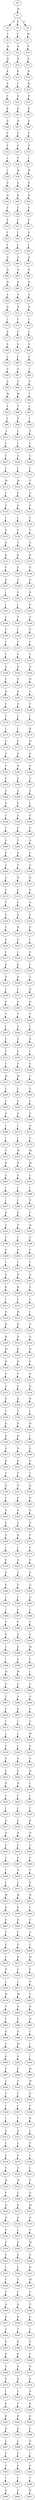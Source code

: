 strict digraph  {
	S0 -> S1 [ label = M ];
	S1 -> S2 [ label = A ];
	S1 -> S3 [ label = P ];
	S1 -> S4 [ label = G ];
	S2 -> S5 [ label = I ];
	S3 -> S6 [ label = I ];
	S4 -> S7 [ label = M ];
	S5 -> S8 [ label = R ];
	S6 -> S9 [ label = R ];
	S7 -> S10 [ label = P ];
	S8 -> S11 [ label = R ];
	S9 -> S12 [ label = K ];
	S10 -> S13 [ label = R ];
	S11 -> S14 [ label = K ];
	S12 -> S15 [ label = K ];
	S13 -> S16 [ label = K ];
	S14 -> S17 [ label = S ];
	S15 -> S18 [ label = T ];
	S16 -> S19 [ label = K ];
	S17 -> S20 [ label = T ];
	S18 -> S21 [ label = N ];
	S19 -> S22 [ label = P ];
	S20 -> S23 [ label = K ];
	S21 -> S24 [ label = K ];
	S22 -> S25 [ label = K ];
	S23 -> S26 [ label = S ];
	S24 -> S27 [ label = N ];
	S25 -> S28 [ label = S ];
	S26 -> S29 [ label = P ];
	S27 -> S30 [ label = P ];
	S28 -> S31 [ label = P ];
	S29 -> S32 [ label = P ];
	S30 -> S33 [ label = P ];
	S31 -> S34 [ label = P ];
	S32 -> S35 [ label = I ];
	S33 -> S36 [ label = V ];
	S34 -> S37 [ label = I ];
	S35 -> S38 [ label = L ];
	S36 -> S39 [ label = M ];
	S37 -> S40 [ label = M ];
	S38 -> S41 [ label = S ];
	S39 -> S42 [ label = S ];
	S40 -> S43 [ label = S ];
	S41 -> S44 [ label = H ];
	S42 -> S45 [ label = H ];
	S43 -> S46 [ label = H ];
	S44 -> S47 [ label = E ];
	S45 -> S48 [ label = E ];
	S46 -> S49 [ label = E ];
	S47 -> S50 [ label = F ];
	S48 -> S51 [ label = F ];
	S49 -> S52 [ label = F ];
	S50 -> S53 [ label = I ];
	S51 -> S54 [ label = I ];
	S52 -> S55 [ label = V ];
	S53 -> S56 [ label = L ];
	S54 -> S57 [ label = I ];
	S55 -> S58 [ label = I ];
	S56 -> S59 [ label = Q ];
	S57 -> S60 [ label = Q ];
	S58 -> S61 [ label = Q ];
	S59 -> S62 [ label = N ];
	S60 -> S63 [ label = N ];
	S61 -> S64 [ label = N ];
	S62 -> S65 [ label = H ];
	S63 -> S66 [ label = H ];
	S64 -> S67 [ label = H ];
	S65 -> S68 [ label = A ];
	S66 -> S69 [ label = A ];
	S67 -> S70 [ label = A ];
	S68 -> S71 [ label = D ];
	S69 -> S72 [ label = D ];
	S70 -> S73 [ label = D ];
	S71 -> S74 [ label = I ];
	S72 -> S75 [ label = I ];
	S73 -> S76 [ label = I ];
	S74 -> S77 [ label = V ];
	S75 -> S78 [ label = V ];
	S76 -> S79 [ label = L ];
	S77 -> S80 [ label = S ];
	S78 -> S81 [ label = S ];
	S79 -> S82 [ label = A ];
	S80 -> S83 [ label = C ];
	S81 -> S84 [ label = C ];
	S82 -> S85 [ label = C ];
	S83 -> S86 [ label = V ];
	S84 -> S87 [ label = V ];
	S85 -> S88 [ label = I ];
	S86 -> S89 [ label = A ];
	S87 -> S90 [ label = A ];
	S88 -> S91 [ label = A ];
	S89 -> S92 [ label = M ];
	S90 -> S93 [ label = M ];
	S91 -> S94 [ label = I ];
	S92 -> S95 [ label = V ];
	S93 -> S96 [ label = V ];
	S94 -> S97 [ label = L ];
	S95 -> S98 [ label = F ];
	S96 -> S99 [ label = F ];
	S97 -> S100 [ label = I ];
	S98 -> S101 [ label = L ];
	S99 -> S102 [ label = L ];
	S100 -> S103 [ label = V ];
	S101 -> S104 [ label = L ];
	S102 -> S105 [ label = L ];
	S103 -> S106 [ label = L ];
	S104 -> S107 [ label = G ];
	S105 -> S108 [ label = G ];
	S106 -> S109 [ label = G ];
	S107 -> S110 [ label = L ];
	S108 -> S111 [ label = L ];
	S109 -> S112 [ label = L ];
	S110 -> S113 [ label = M ];
	S111 -> S114 [ label = M ];
	S112 -> S115 [ label = V ];
	S113 -> S116 [ label = F ];
	S114 -> S117 [ label = F ];
	S115 -> S118 [ label = A ];
	S116 -> S119 [ label = E ];
	S117 -> S120 [ label = E ];
	S118 -> S121 [ label = E ];
	S119 -> S122 [ label = I ];
	S120 -> S123 [ label = I ];
	S121 -> S124 [ label = I ];
	S122 -> S125 [ label = S ];
	S123 -> S126 [ label = T ];
	S124 -> S127 [ label = T ];
	S125 -> S128 [ label = A ];
	S126 -> S129 [ label = S ];
	S127 -> S130 [ label = A ];
	S128 -> S131 [ label = K ];
	S129 -> S132 [ label = K ];
	S130 -> S133 [ label = K ];
	S131 -> S134 [ label = V ];
	S132 -> S135 [ label = F ];
	S133 -> S136 [ label = V ];
	S134 -> S137 [ label = A ];
	S135 -> S138 [ label = A ];
	S136 -> S139 [ label = S ];
	S137 -> S140 [ label = I ];
	S138 -> S141 [ label = V ];
	S139 -> S142 [ label = R ];
	S140 -> S143 [ label = I ];
	S141 -> S144 [ label = I ];
	S142 -> S145 [ label = V ];
	S143 -> S146 [ label = F ];
	S144 -> S147 [ label = F ];
	S145 -> S148 [ label = F ];
	S146 -> S149 [ label = V ];
	S147 -> S150 [ label = I ];
	S148 -> S151 [ label = V ];
	S149 -> S152 [ label = T ];
	S150 -> S153 [ label = T ];
	S151 -> S154 [ label = F ];
	S152 -> S155 [ label = L ];
	S153 -> S156 [ label = V ];
	S154 -> S157 [ label = L ];
	S155 -> S158 [ label = Q ];
	S156 -> S159 [ label = Q ];
	S157 -> S160 [ label = Q ];
	S158 -> S161 [ label = Y ];
	S159 -> S162 [ label = Y ];
	S160 -> S163 [ label = H ];
	S161 -> S164 [ label = N ];
	S162 -> S165 [ label = N ];
	S163 -> S166 [ label = G ];
	S164 -> S167 [ label = V ];
	S165 -> S168 [ label = V ];
	S166 -> S169 [ label = F ];
	S167 -> S170 [ label = T ];
	S168 -> S171 [ label = T ];
	S169 -> S172 [ label = I ];
	S170 -> S173 [ label = L ];
	S171 -> S174 [ label = I ];
	S172 -> S175 [ label = K ];
	S173 -> S176 [ label = P ];
	S174 -> S177 [ label = S ];
	S175 -> S178 [ label = N ];
	S176 -> S179 [ label = A ];
	S177 -> S180 [ label = A ];
	S178 -> S181 [ label = E ];
	S179 -> S182 [ label = T ];
	S180 -> S183 [ label = N ];
	S181 -> S184 [ label = E ];
	S182 -> S185 [ label = E ];
	S183 -> S186 [ label = E ];
	S184 -> S187 [ label = G ];
	S185 -> S188 [ label = E ];
	S186 -> S189 [ label = G ];
	S187 -> S190 [ label = E ];
	S188 -> S191 [ label = Q ];
	S189 -> S192 [ label = P ];
	S190 -> S193 [ label = L ];
	S191 -> S194 [ label = A ];
	S192 -> S195 [ label = E ];
	S193 -> S196 [ label = E ];
	S194 -> S197 [ label = T ];
	S195 -> S198 [ label = E ];
	S196 -> S199 [ label = P ];
	S197 -> S200 [ label = E ];
	S198 -> S201 [ label = T ];
	S199 -> S202 [ label = A ];
	S200 -> S203 [ label = S ];
	S201 -> S204 [ label = A ];
	S202 -> S205 [ label = V ];
	S203 -> S206 [ label = A ];
	S204 -> S207 [ label = V ];
	S205 -> S208 [ label = G ];
	S206 -> S209 [ label = S ];
	S207 -> S210 [ label = N ];
	S208 -> S211 [ label = K ];
	S209 -> S212 [ label = F ];
	S210 -> S213 [ label = Y ];
	S211 -> S214 [ label = D ];
	S212 -> S215 [ label = Y ];
	S213 -> S216 [ label = F ];
	S214 -> S217 [ label = A ];
	S215 -> S218 [ label = Y ];
	S216 -> S219 [ label = H ];
	S217 -> S220 [ label = F ];
	S218 -> S221 [ label = Y ];
	S219 -> S222 [ label = H ];
	S220 -> S223 [ label = P ];
	S221 -> S224 [ label = G ];
	S222 -> S225 [ label = G ];
	S223 -> S226 [ label = I ];
	S224 -> S227 [ label = I ];
	S225 -> S228 [ label = I ];
	S226 -> S229 [ label = E ];
	S227 -> S230 [ label = K ];
	S228 -> S231 [ label = K ];
	S229 -> S232 [ label = F ];
	S230 -> S233 [ label = D ];
	S231 -> S234 [ label = D ];
	S232 -> S235 [ label = T ];
	S233 -> S236 [ label = L ];
	S234 -> S237 [ label = L ];
	S235 -> S238 [ label = R ];
	S236 -> S239 [ label = A ];
	S237 -> S240 [ label = A ];
	S238 -> S241 [ label = G ];
	S239 -> S242 [ label = T ];
	S240 -> S243 [ label = T ];
	S241 -> S244 [ label = Y ];
	S242 -> S245 [ label = I ];
	S243 -> S246 [ label = V ];
	S244 -> S247 [ label = L ];
	S245 -> S248 [ label = F ];
	S246 -> S249 [ label = F ];
	S247 -> S250 [ label = D ];
	S248 -> S251 [ label = F ];
	S249 -> S252 [ label = F ];
	S250 -> S253 [ label = I ];
	S251 -> S254 [ label = Y ];
	S252 -> S255 [ label = Y ];
	S253 -> S256 [ label = F ];
	S254 -> S257 [ label = M ];
	S255 -> S258 [ label = M ];
	S256 -> S259 [ label = T ];
	S257 -> S260 [ label = L ];
	S258 -> S261 [ label = L ];
	S259 -> S262 [ label = V ];
	S260 -> S263 [ label = V ];
	S261 -> S264 [ label = V ];
	S262 -> S265 [ label = L ];
	S263 -> S266 [ label = A ];
	S264 -> S267 [ label = A ];
	S265 -> S268 [ label = F ];
	S266 -> S269 [ label = I ];
	S267 -> S270 [ label = I ];
	S268 -> S271 [ label = Q ];
	S269 -> S272 [ label = I ];
	S270 -> S273 [ label = I ];
	S271 -> S274 [ label = A ];
	S272 -> S275 [ label = V ];
	S273 -> S276 [ label = M ];
	S274 -> S277 [ label = M ];
	S275 -> S278 [ label = H ];
	S276 -> S279 [ label = H ];
	S277 -> S280 [ label = M ];
	S278 -> S281 [ label = A ];
	S279 -> S282 [ label = A ];
	S280 -> S283 [ label = L ];
	S281 -> S284 [ label = I ];
	S282 -> S285 [ label = I ];
	S283 -> S286 [ label = I ];
	S284 -> S287 [ label = I ];
	S285 -> S288 [ label = I ];
	S286 -> S289 [ label = V ];
	S287 -> S290 [ label = Q ];
	S288 -> S291 [ label = Q ];
	S289 -> S292 [ label = V ];
	S290 -> S293 [ label = E ];
	S291 -> S294 [ label = E ];
	S292 -> S295 [ label = H ];
	S293 -> S296 [ label = Y ];
	S294 -> S297 [ label = Y ];
	S295 -> S298 [ label = A ];
	S296 -> S299 [ label = V ];
	S297 -> S300 [ label = V ];
	S298 -> S301 [ label = V ];
	S299 -> S302 [ label = L ];
	S300 -> S303 [ label = L ];
	S301 -> S304 [ label = I ];
	S302 -> S305 [ label = D ];
	S303 -> S306 [ label = D ];
	S304 -> S307 [ label = Q ];
	S305 -> S308 [ label = K ];
	S306 -> S309 [ label = K ];
	S307 -> S310 [ label = E ];
	S308 -> S311 [ label = I ];
	S309 -> S312 [ label = L ];
	S310 -> S313 [ label = Y ];
	S311 -> S314 [ label = N ];
	S312 -> S315 [ label = N ];
	S313 -> S316 [ label = I ];
	S314 -> S317 [ label = R ];
	S315 -> S318 [ label = K ];
	S316 -> S319 [ label = V ];
	S317 -> S320 [ label = R ];
	S318 -> S321 [ label = K ];
	S319 -> S322 [ label = D ];
	S320 -> S323 [ label = M ];
	S321 -> S324 [ label = K ];
	S322 -> S325 [ label = K ];
	S323 -> S326 [ label = H ];
	S324 -> S327 [ label = H ];
	S325 -> S328 [ label = V ];
	S326 -> S329 [ label = F ];
	S327 -> S330 [ label = F ];
	S328 -> S331 [ label = S ];
	S329 -> S332 [ label = S ];
	S330 -> S333 [ label = S ];
	S331 -> S334 [ label = K ];
	S332 -> S335 [ label = K ];
	S333 -> S336 [ label = K ];
	S334 -> S337 [ label = K ];
	S335 -> S338 [ label = T ];
	S336 -> S339 [ label = T ];
	S337 -> S340 [ label = L ];
	S338 -> S341 [ label = K ];
	S339 -> S342 [ label = K ];
	S340 -> S343 [ label = H ];
	S341 -> S344 [ label = H ];
	S342 -> S345 [ label = H ];
	S343 -> S346 [ label = L ];
	S344 -> S347 [ label = S ];
	S345 -> S348 [ label = S ];
	S346 -> S349 [ label = S ];
	S347 -> S350 [ label = K ];
	S348 -> S351 [ label = K ];
	S349 -> S352 [ label = K ];
	S350 -> S353 [ label = F ];
	S351 -> S354 [ label = F ];
	S352 -> S355 [ label = T ];
	S353 -> S356 [ label = N ];
	S354 -> S357 [ label = N ];
	S355 -> S358 [ label = K ];
	S356 -> S359 [ label = E ];
	S357 -> S360 [ label = E ];
	S358 -> S361 [ label = N ];
	S359 -> S362 [ label = S ];
	S360 -> S363 [ label = S ];
	S361 -> S364 [ label = S ];
	S362 -> S365 [ label = G ];
	S363 -> S366 [ label = G ];
	S364 -> S367 [ label = R ];
	S365 -> S368 [ label = Q ];
	S366 -> S369 [ label = Q ];
	S367 -> S370 [ label = F ];
	S368 -> S371 [ label = L ];
	S369 -> S372 [ label = L ];
	S370 -> S373 [ label = S ];
	S371 -> S374 [ label = S ];
	S372 -> S375 [ label = S ];
	S373 -> S376 [ label = E ];
	S374 -> S377 [ label = A ];
	S375 -> S378 [ label = A ];
	S376 -> S379 [ label = S ];
	S377 -> S380 [ label = F ];
	S378 -> S381 [ label = F ];
	S379 -> S382 [ label = G ];
	S380 -> S383 [ label = Y ];
	S381 -> S384 [ label = Y ];
	S382 -> S385 [ label = Q ];
	S383 -> S386 [ label = L ];
	S384 -> S387 [ label = L ];
	S385 -> S388 [ label = L ];
	S386 -> S389 [ label = F ];
	S387 -> S390 [ label = F ];
	S388 -> S391 [ label = L ];
	S389 -> S392 [ label = S ];
	S390 -> S393 [ label = S ];
	S391 -> S394 [ label = V ];
	S392 -> S395 [ label = C ];
	S393 -> S396 [ label = F ];
	S394 -> S397 [ label = W ];
	S395 -> S398 [ label = I ];
	S396 -> S399 [ label = A ];
	S397 -> S400 [ label = C ];
	S398 -> S401 [ label = W ];
	S399 -> S402 [ label = W ];
	S400 -> S403 [ label = I ];
	S401 -> S404 [ label = G ];
	S402 -> S405 [ label = G ];
	S403 -> S406 [ label = V ];
	S404 -> S407 [ label = T ];
	S405 -> S408 [ label = A ];
	S406 -> S409 [ label = A ];
	S407 -> S410 [ label = F ];
	S408 -> S411 [ label = S ];
	S409 -> S412 [ label = V ];
	S410 -> S413 [ label = I ];
	S411 -> S414 [ label = I ];
	S412 -> S415 [ label = G ];
	S413 -> S416 [ label = L ];
	S414 -> S417 [ label = L ];
	S415 -> S418 [ label = W ];
	S416 -> S419 [ label = V ];
	S417 -> S420 [ label = L ];
	S418 -> S421 [ label = S ];
	S419 -> S422 [ label = S ];
	S420 -> S423 [ label = S ];
	S421 -> S424 [ label = A ];
	S422 -> S425 [ label = E ];
	S423 -> S426 [ label = E ];
	S424 -> S427 [ label = H ];
	S425 -> S428 [ label = N ];
	S426 -> S429 [ label = N ];
	S427 -> S430 [ label = L ];
	S428 -> S431 [ label = Y ];
	S429 -> S432 [ label = F ];
	S430 -> S433 [ label = I ];
	S431 -> S434 [ label = I ];
	S432 -> S435 [ label = L ];
	S433 -> S436 [ label = I ];
	S434 -> S437 [ label = S ];
	S435 -> S438 [ label = S ];
	S436 -> S439 [ label = K ];
	S437 -> S440 [ label = D ];
	S438 -> S441 [ label = N ];
	S439 -> S442 [ label = N ];
	S440 -> S443 [ label = P ];
	S441 -> S444 [ label = P ];
	S442 -> S445 [ label = G ];
	S443 -> S446 [ label = T ];
	S444 -> S447 [ label = V ];
	S445 -> S448 [ label = F ];
	S446 -> S449 [ label = I ];
	S447 -> S450 [ label = N ];
	S448 -> S451 [ label = F ];
	S449 -> S452 [ label = L ];
	S450 -> S453 [ label = L ];
	S451 -> S454 [ label = S ];
	S452 -> S455 [ label = W ];
	S453 -> S456 [ label = W ];
	S454 -> S457 [ label = N ];
	S455 -> S458 [ label = R ];
	S456 -> S459 [ label = E ];
	S457 -> S460 [ label = I ];
	S458 -> S461 [ label = S ];
	S459 -> S462 [ label = G ];
	S460 -> S463 [ label = S ];
	S461 -> S464 [ label = Y ];
	S462 -> S465 [ label = Y ];
	S463 -> S466 [ label = A ];
	S464 -> S467 [ label = P ];
	S465 -> S468 [ label = P ];
	S466 -> S469 [ label = L ];
	S467 -> S470 [ label = P ];
	S468 -> S471 [ label = H ];
	S469 -> S472 [ label = W ];
	S470 -> S473 [ label = N ];
	S471 -> S474 [ label = T ];
	S472 -> S475 [ label = E ];
	S473 -> S476 [ label = L ];
	S474 -> S477 [ label = L ];
	S475 -> S478 [ label = D ];
	S476 -> S479 [ label = M ];
	S477 -> S480 [ label = M ];
	S478 -> S481 [ label = Y ];
	S479 -> S482 [ label = T ];
	S480 -> S483 [ label = P ];
	S481 -> S484 [ label = P ];
	S482 -> S485 [ label = F ];
	S483 -> S486 [ label = F ];
	S484 -> S487 [ label = H ];
	S485 -> S488 [ label = Q ];
	S486 -> S489 [ label = Q ];
	S487 -> S490 [ label = T ];
	S488 -> S491 [ label = V ];
	S489 -> S492 [ label = M ];
	S490 -> S493 [ label = I ];
	S491 -> S494 [ label = K ];
	S492 -> S495 [ label = K ];
	S493 -> S496 [ label = I ];
	S494 -> S497 [ label = F ];
	S495 -> S498 [ label = F ];
	S496 -> S499 [ label = H ];
	S497 -> S500 [ label = F ];
	S498 -> S501 [ label = Y ];
	S499 -> S502 [ label = W ];
	S500 -> S503 [ label = Y ];
	S501 -> S504 [ label = F ];
	S502 -> S505 [ label = E ];
	S503 -> S506 [ label = I ];
	S504 -> S507 [ label = I ];
	S505 -> S508 [ label = T ];
	S506 -> S509 [ label = L ];
	S507 -> S510 [ label = C ];
	S508 -> S511 [ label = K ];
	S509 -> S512 [ label = Q ];
	S510 -> S513 [ label = Q ];
	S511 -> S514 [ label = L ];
	S512 -> S515 [ label = L ];
	S513 -> S516 [ label = L ];
	S514 -> S517 [ label = Y ];
	S515 -> S518 [ label = A ];
	S516 -> S519 [ label = G ];
	S517 -> S520 [ label = L ];
	S518 -> S521 [ label = Y ];
	S519 -> S522 [ label = Y ];
	S520 -> S523 [ label = L ];
	S521 -> S524 [ label = W ];
	S522 -> S525 [ label = W ];
	S523 -> S526 [ label = V ];
	S524 -> S527 [ label = F ];
	S525 -> S528 [ label = L ];
	S526 -> S529 [ label = Q ];
	S527 -> S530 [ label = H ];
	S528 -> S531 [ label = H ];
	S529 -> S532 [ label = M ];
	S530 -> S533 [ label = A ];
	S531 -> S534 [ label = A ];
	S532 -> S535 [ label = A ];
	S533 -> S536 [ label = F ];
	S534 -> S537 [ label = L ];
	S535 -> S538 [ label = Y ];
	S536 -> S539 [ label = P ];
	S537 -> S540 [ label = P ];
	S538 -> S541 [ label = W ];
	S539 -> S542 [ label = E ];
	S540 -> S543 [ label = E ];
	S541 -> S544 [ label = V ];
	S542 -> S545 [ label = L ];
	S543 -> S546 [ label = L ];
	S544 -> S547 [ label = H ];
	S545 -> S548 [ label = Y ];
	S546 -> S549 [ label = Y ];
	S547 -> S550 [ label = M ];
	S548 -> S551 [ label = F ];
	S549 -> S552 [ label = F ];
	S550 -> S553 [ label = Y ];
	S551 -> S554 [ label = Q ];
	S552 -> S555 [ label = Q ];
	S553 -> S556 [ label = P ];
	S554 -> S557 [ label = K ];
	S555 -> S558 [ label = K ];
	S556 -> S559 [ label = E ];
	S557 -> S560 [ label = T ];
	S558 -> S561 [ label = T ];
	S559 -> S562 [ label = L ];
	S560 -> S563 [ label = K ];
	S561 -> S564 [ label = K ];
	S562 -> S565 [ label = Y ];
	S563 -> S566 [ label = K ];
	S564 -> S567 [ label = K ];
	S565 -> S568 [ label = F ];
	S566 -> S569 [ label = E ];
	S567 -> S570 [ label = E ];
	S568 -> S571 [ label = Q ];
	S569 -> S572 [ label = D ];
	S570 -> S573 [ label = D ];
	S571 -> S574 [ label = K ];
	S572 -> S575 [ label = I ];
	S573 -> S576 [ label = I ];
	S574 -> S577 [ label = A ];
	S575 -> S578 [ label = P ];
	S576 -> S579 [ label = P ];
	S577 -> S580 [ label = R ];
	S578 -> S581 [ label = R ];
	S579 -> S582 [ label = R ];
	S580 -> S583 [ label = K ];
	S581 -> S584 [ label = Q ];
	S582 -> S585 [ label = Q ];
	S583 -> S586 [ label = E ];
	S584 -> S587 [ label = L ];
	S585 -> S588 [ label = L ];
	S586 -> S589 [ label = E ];
	S587 -> S590 [ label = V ];
	S588 -> S591 [ label = V ];
	S589 -> S592 [ label = I ];
	S590 -> S593 [ label = Y ];
	S591 -> S594 [ label = Y ];
	S592 -> S595 [ label = P ];
	S593 -> S596 [ label = I ];
	S594 -> S597 [ label = I ];
	S595 -> S598 [ label = T ];
	S596 -> S599 [ label = G ];
	S597 -> S600 [ label = F ];
	S598 -> S601 [ label = R ];
}
